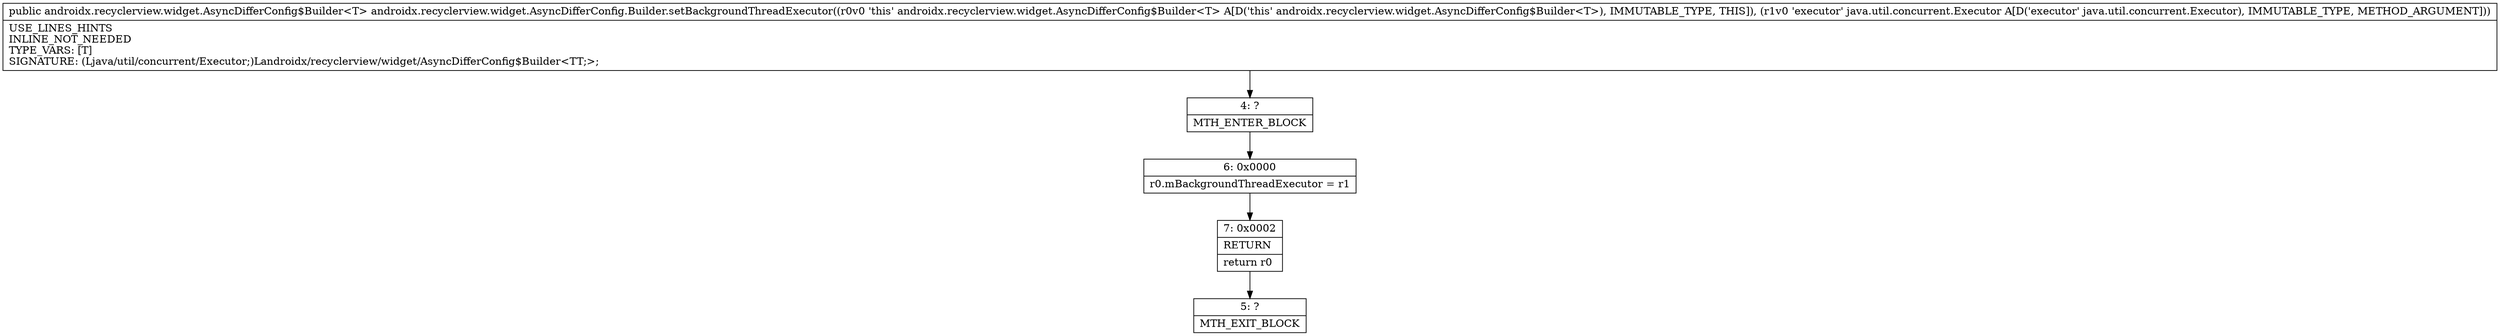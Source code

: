 digraph "CFG forandroidx.recyclerview.widget.AsyncDifferConfig.Builder.setBackgroundThreadExecutor(Ljava\/util\/concurrent\/Executor;)Landroidx\/recyclerview\/widget\/AsyncDifferConfig$Builder;" {
Node_4 [shape=record,label="{4\:\ ?|MTH_ENTER_BLOCK\l}"];
Node_6 [shape=record,label="{6\:\ 0x0000|r0.mBackgroundThreadExecutor = r1\l}"];
Node_7 [shape=record,label="{7\:\ 0x0002|RETURN\l|return r0\l}"];
Node_5 [shape=record,label="{5\:\ ?|MTH_EXIT_BLOCK\l}"];
MethodNode[shape=record,label="{public androidx.recyclerview.widget.AsyncDifferConfig$Builder\<T\> androidx.recyclerview.widget.AsyncDifferConfig.Builder.setBackgroundThreadExecutor((r0v0 'this' androidx.recyclerview.widget.AsyncDifferConfig$Builder\<T\> A[D('this' androidx.recyclerview.widget.AsyncDifferConfig$Builder\<T\>), IMMUTABLE_TYPE, THIS]), (r1v0 'executor' java.util.concurrent.Executor A[D('executor' java.util.concurrent.Executor), IMMUTABLE_TYPE, METHOD_ARGUMENT]))  | USE_LINES_HINTS\lINLINE_NOT_NEEDED\lTYPE_VARS: [T]\lSIGNATURE: (Ljava\/util\/concurrent\/Executor;)Landroidx\/recyclerview\/widget\/AsyncDifferConfig$Builder\<TT;\>;\l}"];
MethodNode -> Node_4;Node_4 -> Node_6;
Node_6 -> Node_7;
Node_7 -> Node_5;
}

